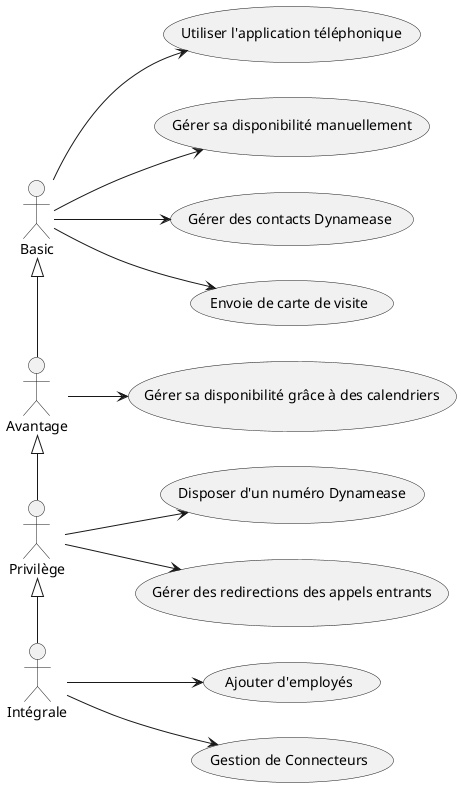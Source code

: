 @startuml


top to bottom direction
:Basic: <|- :Avantage:
Avantage <|- Privilège
Privilège <|- Intégrale

left to right direction
Basic --> (Utiliser l'application téléphonique)
Basic --> (Gérer sa disponibilité manuellement)
Basic --> (Gérer des contacts Dynamease)
Basic --> (Envoie de carte de visite)

Avantage --> (Gérer sa disponibilité grâce à des calendriers)

Privilège --> (Disposer d'un numéro Dynamease)
Privilège --> (Gérer des redirections des appels entrants)

Intégrale --> (Ajouter d'employés)
Intégrale --> (Gestion de Connecteurs)

@end